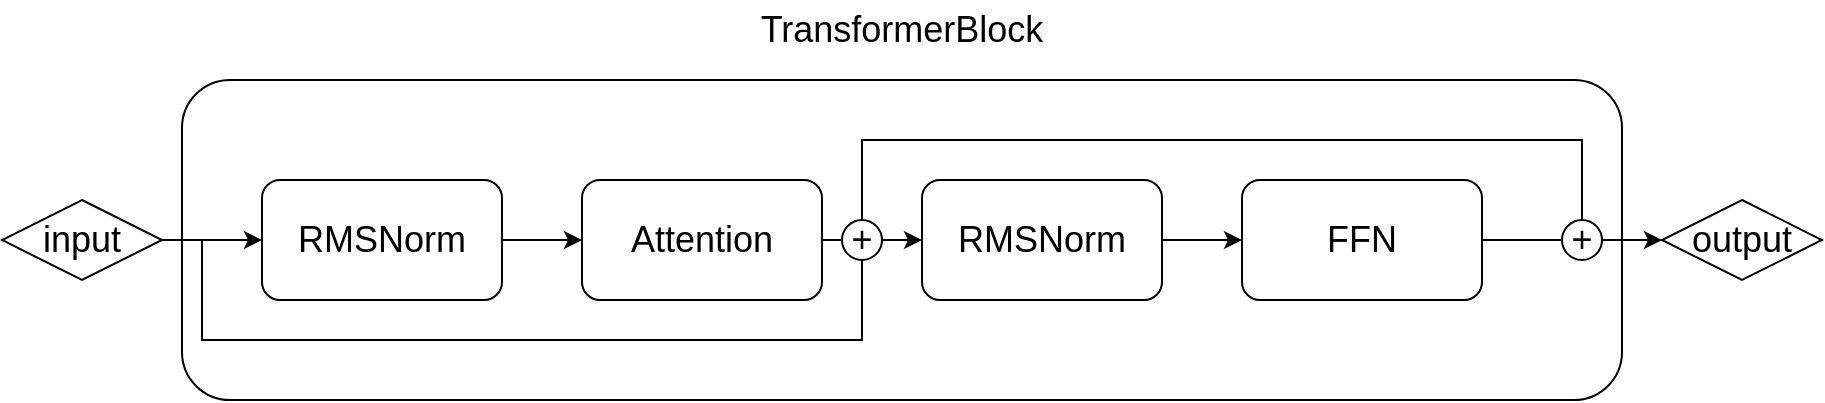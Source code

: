 <mxfile version="21.8.1" type="github">
  <diagram name="第 1 页" id="QoWlPOXiwu-JWedbGoKN">
    <mxGraphModel dx="954" dy="507" grid="1" gridSize="10" guides="1" tooltips="1" connect="1" arrows="1" fold="1" page="1" pageScale="1" pageWidth="1169" pageHeight="1654" math="0" shadow="0">
      <root>
        <mxCell id="0" />
        <mxCell id="1" parent="0" />
        <mxCell id="BmtZN33E5YH0YcVX_5-P-27" value="" style="rounded=1;whiteSpace=wrap;html=1;" vertex="1" parent="1">
          <mxGeometry x="170" y="190" width="720" height="160" as="geometry" />
        </mxCell>
        <mxCell id="BmtZN33E5YH0YcVX_5-P-7" style="edgeStyle=orthogonalEdgeStyle;rounded=0;orthogonalLoop=1;jettySize=auto;html=1;exitX=1;exitY=0.5;exitDx=0;exitDy=0;entryX=0;entryY=0.5;entryDx=0;entryDy=0;" edge="1" parent="1" source="BmtZN33E5YH0YcVX_5-P-1" target="BmtZN33E5YH0YcVX_5-P-2">
          <mxGeometry relative="1" as="geometry" />
        </mxCell>
        <mxCell id="BmtZN33E5YH0YcVX_5-P-1" value="input" style="rhombus;whiteSpace=wrap;html=1;fontSize=18;" vertex="1" parent="1">
          <mxGeometry x="80" y="250" width="80" height="40" as="geometry" />
        </mxCell>
        <mxCell id="BmtZN33E5YH0YcVX_5-P-8" style="edgeStyle=orthogonalEdgeStyle;rounded=0;orthogonalLoop=1;jettySize=auto;html=1;exitX=1;exitY=0.5;exitDx=0;exitDy=0;entryX=0;entryY=0.5;entryDx=0;entryDy=0;" edge="1" parent="1" source="BmtZN33E5YH0YcVX_5-P-2" target="BmtZN33E5YH0YcVX_5-P-3">
          <mxGeometry relative="1" as="geometry" />
        </mxCell>
        <mxCell id="BmtZN33E5YH0YcVX_5-P-2" value="RMSNorm" style="rounded=1;whiteSpace=wrap;html=1;fontSize=18;" vertex="1" parent="1">
          <mxGeometry x="210" y="240" width="120" height="60" as="geometry" />
        </mxCell>
        <mxCell id="BmtZN33E5YH0YcVX_5-P-3" value="Attention" style="rounded=1;whiteSpace=wrap;html=1;fontSize=18;" vertex="1" parent="1">
          <mxGeometry x="370" y="240" width="120" height="60" as="geometry" />
        </mxCell>
        <mxCell id="BmtZN33E5YH0YcVX_5-P-10" style="edgeStyle=orthogonalEdgeStyle;rounded=0;orthogonalLoop=1;jettySize=auto;html=1;exitX=1;exitY=0.5;exitDx=0;exitDy=0;entryX=0;entryY=0.5;entryDx=0;entryDy=0;" edge="1" parent="1" source="BmtZN33E5YH0YcVX_5-P-4" target="BmtZN33E5YH0YcVX_5-P-5">
          <mxGeometry relative="1" as="geometry" />
        </mxCell>
        <mxCell id="BmtZN33E5YH0YcVX_5-P-4" value="RMSNorm" style="rounded=1;whiteSpace=wrap;html=1;fontSize=18;" vertex="1" parent="1">
          <mxGeometry x="540" y="240" width="120" height="60" as="geometry" />
        </mxCell>
        <mxCell id="BmtZN33E5YH0YcVX_5-P-5" value="FFN" style="rounded=1;whiteSpace=wrap;html=1;fontSize=18;" vertex="1" parent="1">
          <mxGeometry x="700" y="240" width="120" height="60" as="geometry" />
        </mxCell>
        <mxCell id="BmtZN33E5YH0YcVX_5-P-17" value="" style="endArrow=classic;html=1;rounded=0;" edge="1" parent="1">
          <mxGeometry width="50" height="50" relative="1" as="geometry">
            <mxPoint x="180" y="270" as="sourcePoint" />
            <mxPoint x="510" y="270" as="targetPoint" />
            <Array as="points">
              <mxPoint x="180" y="320" />
              <mxPoint x="510" y="320" />
            </Array>
          </mxGeometry>
        </mxCell>
        <mxCell id="BmtZN33E5YH0YcVX_5-P-21" value="" style="endArrow=classic;html=1;rounded=0;exitX=1;exitY=0.5;exitDx=0;exitDy=0;" edge="1" parent="1" source="BmtZN33E5YH0YcVX_5-P-5">
          <mxGeometry width="50" height="50" relative="1" as="geometry">
            <mxPoint x="580" y="340" as="sourcePoint" />
            <mxPoint x="910" y="270" as="targetPoint" />
          </mxGeometry>
        </mxCell>
        <mxCell id="BmtZN33E5YH0YcVX_5-P-22" value="" style="endArrow=classic;html=1;rounded=0;exitX=0.5;exitY=0;exitDx=0;exitDy=0;" edge="1" parent="1" source="BmtZN33E5YH0YcVX_5-P-18">
          <mxGeometry width="50" height="50" relative="1" as="geometry">
            <mxPoint x="580" y="340" as="sourcePoint" />
            <mxPoint x="870" y="270" as="targetPoint" />
            <Array as="points">
              <mxPoint x="510" y="220" />
              <mxPoint x="870" y="220" />
            </Array>
          </mxGeometry>
        </mxCell>
        <mxCell id="BmtZN33E5YH0YcVX_5-P-23" value="+" style="ellipse;whiteSpace=wrap;html=1;fontSize=18;" vertex="1" parent="1">
          <mxGeometry x="860" y="260" width="20" height="20" as="geometry" />
        </mxCell>
        <mxCell id="BmtZN33E5YH0YcVX_5-P-26" value="" style="endArrow=classic;html=1;rounded=0;exitX=1;exitY=0.5;exitDx=0;exitDy=0;entryX=0;entryY=0.5;entryDx=0;entryDy=0;" edge="1" parent="1" source="BmtZN33E5YH0YcVX_5-P-3" target="BmtZN33E5YH0YcVX_5-P-4">
          <mxGeometry width="50" height="50" relative="1" as="geometry">
            <mxPoint x="580" y="340" as="sourcePoint" />
            <mxPoint x="630" y="290" as="targetPoint" />
          </mxGeometry>
        </mxCell>
        <mxCell id="BmtZN33E5YH0YcVX_5-P-18" value="+" style="ellipse;whiteSpace=wrap;html=1;fontSize=18;" vertex="1" parent="1">
          <mxGeometry x="500" y="260" width="20" height="20" as="geometry" />
        </mxCell>
        <mxCell id="BmtZN33E5YH0YcVX_5-P-28" value="TransformerBlock" style="text;html=1;strokeColor=none;fillColor=none;align=center;verticalAlign=middle;whiteSpace=wrap;rounded=0;fontSize=18;" vertex="1" parent="1">
          <mxGeometry x="445" y="150" width="170" height="30" as="geometry" />
        </mxCell>
        <mxCell id="BmtZN33E5YH0YcVX_5-P-30" value="output" style="rhombus;whiteSpace=wrap;html=1;fontSize=18;" vertex="1" parent="1">
          <mxGeometry x="910" y="250" width="80" height="40" as="geometry" />
        </mxCell>
      </root>
    </mxGraphModel>
  </diagram>
</mxfile>
